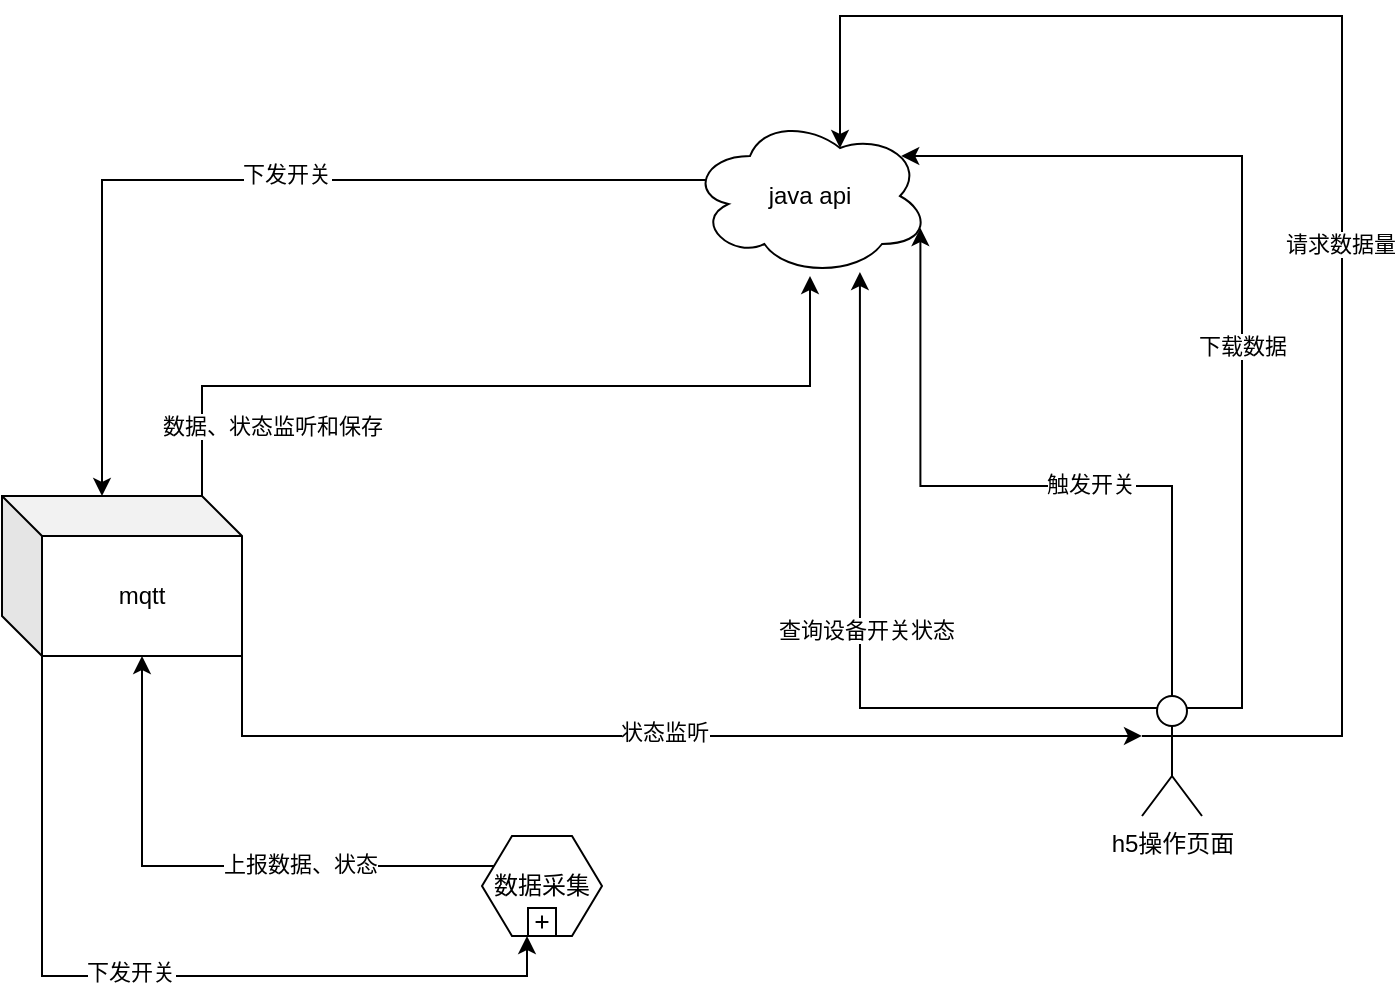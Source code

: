 <mxfile version="13.6.5" type="github">
  <diagram id="KirILR5CDpuxUOUy9zPu" name="Page-1">
    <mxGraphModel dx="899" dy="623" grid="1" gridSize="10" guides="1" tooltips="1" connect="1" arrows="1" fold="1" page="1" pageScale="1" pageWidth="827" pageHeight="1169" math="0" shadow="0">
      <root>
        <mxCell id="0" />
        <mxCell id="1" parent="0" />
        <mxCell id="ZHXXnFqaBJZr9z3sk1o8-22" style="edgeStyle=orthogonalEdgeStyle;rounded=0;orthogonalLoop=1;jettySize=auto;html=1;exitX=0.07;exitY=0.4;exitDx=0;exitDy=0;exitPerimeter=0;entryX=0;entryY=0;entryDx=50;entryDy=0;entryPerimeter=0;" edge="1" parent="1" source="ZHXXnFqaBJZr9z3sk1o8-1" target="ZHXXnFqaBJZr9z3sk1o8-2">
          <mxGeometry relative="1" as="geometry" />
        </mxCell>
        <mxCell id="ZHXXnFqaBJZr9z3sk1o8-23" value="下发开关" style="edgeLabel;html=1;align=center;verticalAlign=middle;resizable=0;points=[];" vertex="1" connectable="0" parent="ZHXXnFqaBJZr9z3sk1o8-22">
          <mxGeometry x="-0.086" y="-3" relative="1" as="geometry">
            <mxPoint as="offset" />
          </mxGeometry>
        </mxCell>
        <mxCell id="ZHXXnFqaBJZr9z3sk1o8-1" value="java api" style="ellipse;shape=cloud;whiteSpace=wrap;html=1;" vertex="1" parent="1">
          <mxGeometry x="354" y="140" width="120" height="80" as="geometry" />
        </mxCell>
        <mxCell id="ZHXXnFqaBJZr9z3sk1o8-13" style="edgeStyle=orthogonalEdgeStyle;rounded=0;orthogonalLoop=1;jettySize=auto;html=1;exitX=0;exitY=0;exitDx=100;exitDy=0;exitPerimeter=0;" edge="1" parent="1" source="ZHXXnFqaBJZr9z3sk1o8-2" target="ZHXXnFqaBJZr9z3sk1o8-1">
          <mxGeometry relative="1" as="geometry" />
        </mxCell>
        <mxCell id="ZHXXnFqaBJZr9z3sk1o8-14" value="数据、状态监听和保存" style="edgeLabel;html=1;align=center;verticalAlign=middle;resizable=0;points=[];" vertex="1" connectable="0" parent="ZHXXnFqaBJZr9z3sk1o8-13">
          <mxGeometry x="-0.567" y="-20" relative="1" as="geometry">
            <mxPoint as="offset" />
          </mxGeometry>
        </mxCell>
        <mxCell id="ZHXXnFqaBJZr9z3sk1o8-17" style="edgeStyle=orthogonalEdgeStyle;rounded=0;orthogonalLoop=1;jettySize=auto;html=1;exitX=1;exitY=1;exitDx=0;exitDy=0;exitPerimeter=0;entryX=0;entryY=0.333;entryDx=0;entryDy=0;entryPerimeter=0;" edge="1" parent="1" source="ZHXXnFqaBJZr9z3sk1o8-2" target="ZHXXnFqaBJZr9z3sk1o8-3">
          <mxGeometry relative="1" as="geometry" />
        </mxCell>
        <mxCell id="ZHXXnFqaBJZr9z3sk1o8-18" value="状态监听" style="edgeLabel;html=1;align=center;verticalAlign=middle;resizable=0;points=[];" vertex="1" connectable="0" parent="ZHXXnFqaBJZr9z3sk1o8-17">
          <mxGeometry x="0.025" y="2" relative="1" as="geometry">
            <mxPoint as="offset" />
          </mxGeometry>
        </mxCell>
        <mxCell id="ZHXXnFqaBJZr9z3sk1o8-24" style="edgeStyle=orthogonalEdgeStyle;rounded=0;orthogonalLoop=1;jettySize=auto;html=1;exitX=0;exitY=0;exitDx=20;exitDy=80;exitPerimeter=0;entryX=0.375;entryY=1;entryDx=0;entryDy=0;" edge="1" parent="1" source="ZHXXnFqaBJZr9z3sk1o8-2" target="ZHXXnFqaBJZr9z3sk1o8-4">
          <mxGeometry relative="1" as="geometry" />
        </mxCell>
        <mxCell id="ZHXXnFqaBJZr9z3sk1o8-25" value="下发开关" style="edgeLabel;html=1;align=center;verticalAlign=middle;resizable=0;points=[];" vertex="1" connectable="0" parent="ZHXXnFqaBJZr9z3sk1o8-24">
          <mxGeometry x="-0.252" y="44" relative="1" as="geometry">
            <mxPoint as="offset" />
          </mxGeometry>
        </mxCell>
        <mxCell id="ZHXXnFqaBJZr9z3sk1o8-2" value="mqtt" style="shape=cube;whiteSpace=wrap;html=1;boundedLbl=1;backgroundOutline=1;darkOpacity=0.05;darkOpacity2=0.1;" vertex="1" parent="1">
          <mxGeometry x="10" y="330" width="120" height="80" as="geometry" />
        </mxCell>
        <mxCell id="ZHXXnFqaBJZr9z3sk1o8-19" style="edgeStyle=orthogonalEdgeStyle;rounded=0;orthogonalLoop=1;jettySize=auto;html=1;exitX=0.5;exitY=0;exitDx=0;exitDy=0;exitPerimeter=0;entryX=0.96;entryY=0.7;entryDx=0;entryDy=0;entryPerimeter=0;" edge="1" parent="1" source="ZHXXnFqaBJZr9z3sk1o8-3" target="ZHXXnFqaBJZr9z3sk1o8-1">
          <mxGeometry relative="1" as="geometry" />
        </mxCell>
        <mxCell id="ZHXXnFqaBJZr9z3sk1o8-20" value="触发开关" style="edgeLabel;html=1;align=center;verticalAlign=middle;resizable=0;points=[];" vertex="1" connectable="0" parent="ZHXXnFqaBJZr9z3sk1o8-19">
          <mxGeometry x="-0.416" y="41" relative="1" as="geometry">
            <mxPoint x="-41" y="-42" as="offset" />
          </mxGeometry>
        </mxCell>
        <mxCell id="ZHXXnFqaBJZr9z3sk1o8-26" style="edgeStyle=orthogonalEdgeStyle;rounded=0;orthogonalLoop=1;jettySize=auto;html=1;exitX=0.75;exitY=0.1;exitDx=0;exitDy=0;exitPerimeter=0;entryX=0.88;entryY=0.25;entryDx=0;entryDy=0;entryPerimeter=0;" edge="1" parent="1" source="ZHXXnFqaBJZr9z3sk1o8-3" target="ZHXXnFqaBJZr9z3sk1o8-1">
          <mxGeometry relative="1" as="geometry">
            <Array as="points">
              <mxPoint x="630" y="436" />
              <mxPoint x="630" y="160" />
            </Array>
          </mxGeometry>
        </mxCell>
        <mxCell id="ZHXXnFqaBJZr9z3sk1o8-27" value="下载数据" style="edgeLabel;html=1;align=center;verticalAlign=middle;resizable=0;points=[];" vertex="1" connectable="0" parent="ZHXXnFqaBJZr9z3sk1o8-26">
          <mxGeometry x="-0.12" relative="1" as="geometry">
            <mxPoint as="offset" />
          </mxGeometry>
        </mxCell>
        <mxCell id="ZHXXnFqaBJZr9z3sk1o8-28" style="edgeStyle=orthogonalEdgeStyle;rounded=0;orthogonalLoop=1;jettySize=auto;html=1;exitX=1;exitY=0.333;exitDx=0;exitDy=0;exitPerimeter=0;entryX=0.625;entryY=0.2;entryDx=0;entryDy=0;entryPerimeter=0;" edge="1" parent="1" source="ZHXXnFqaBJZr9z3sk1o8-3" target="ZHXXnFqaBJZr9z3sk1o8-1">
          <mxGeometry relative="1" as="geometry">
            <Array as="points">
              <mxPoint x="680" y="450" />
              <mxPoint x="680" y="90" />
              <mxPoint x="429" y="90" />
            </Array>
          </mxGeometry>
        </mxCell>
        <mxCell id="ZHXXnFqaBJZr9z3sk1o8-29" value="请求数据量" style="edgeLabel;html=1;align=center;verticalAlign=middle;resizable=0;points=[];" vertex="1" connectable="0" parent="ZHXXnFqaBJZr9z3sk1o8-28">
          <mxGeometry x="-0.154" y="1" relative="1" as="geometry">
            <mxPoint as="offset" />
          </mxGeometry>
        </mxCell>
        <mxCell id="ZHXXnFqaBJZr9z3sk1o8-30" style="edgeStyle=orthogonalEdgeStyle;rounded=0;orthogonalLoop=1;jettySize=auto;html=1;exitX=0.25;exitY=0.1;exitDx=0;exitDy=0;exitPerimeter=0;entryX=0.708;entryY=0.975;entryDx=0;entryDy=0;entryPerimeter=0;" edge="1" parent="1" source="ZHXXnFqaBJZr9z3sk1o8-3" target="ZHXXnFqaBJZr9z3sk1o8-1">
          <mxGeometry relative="1" as="geometry" />
        </mxCell>
        <mxCell id="ZHXXnFqaBJZr9z3sk1o8-31" value="查询设备开关状态" style="edgeLabel;html=1;align=center;verticalAlign=middle;resizable=0;points=[];" vertex="1" connectable="0" parent="ZHXXnFqaBJZr9z3sk1o8-30">
          <mxGeometry x="-0.201" y="-39" relative="1" as="geometry">
            <mxPoint x="1" as="offset" />
          </mxGeometry>
        </mxCell>
        <mxCell id="ZHXXnFqaBJZr9z3sk1o8-3" value="h5操作页面" style="shape=umlActor;verticalLabelPosition=bottom;verticalAlign=top;html=1;outlineConnect=0;" vertex="1" parent="1">
          <mxGeometry x="580" y="430" width="30" height="60" as="geometry" />
        </mxCell>
        <mxCell id="ZHXXnFqaBJZr9z3sk1o8-6" style="edgeStyle=orthogonalEdgeStyle;rounded=0;orthogonalLoop=1;jettySize=auto;html=1;exitX=0;exitY=0.25;exitDx=0;exitDy=0;entryX=0;entryY=0;entryDx=70;entryDy=80;entryPerimeter=0;" edge="1" parent="1" source="ZHXXnFqaBJZr9z3sk1o8-4" target="ZHXXnFqaBJZr9z3sk1o8-2">
          <mxGeometry relative="1" as="geometry" />
        </mxCell>
        <mxCell id="ZHXXnFqaBJZr9z3sk1o8-7" value="上报数据、状态" style="edgeLabel;html=1;align=center;verticalAlign=middle;resizable=0;points=[];" vertex="1" connectable="0" parent="ZHXXnFqaBJZr9z3sk1o8-6">
          <mxGeometry x="-0.308" y="-1" relative="1" as="geometry">
            <mxPoint as="offset" />
          </mxGeometry>
        </mxCell>
        <mxCell id="ZHXXnFqaBJZr9z3sk1o8-4" value="数据采集" style="shape=hexagon;whiteSpace=wrap;html=1;perimeter=hexagonPerimeter;rounded=0;dropTarget=0;" vertex="1" parent="1">
          <mxGeometry x="250" y="500" width="60" height="50" as="geometry" />
        </mxCell>
        <mxCell id="ZHXXnFqaBJZr9z3sk1o8-5" value="" style="html=1;shape=plus;" vertex="1" parent="ZHXXnFqaBJZr9z3sk1o8-4">
          <mxGeometry x="0.5" y="1" width="14" height="14" relative="1" as="geometry">
            <mxPoint x="-7" y="-14" as="offset" />
          </mxGeometry>
        </mxCell>
      </root>
    </mxGraphModel>
  </diagram>
</mxfile>
